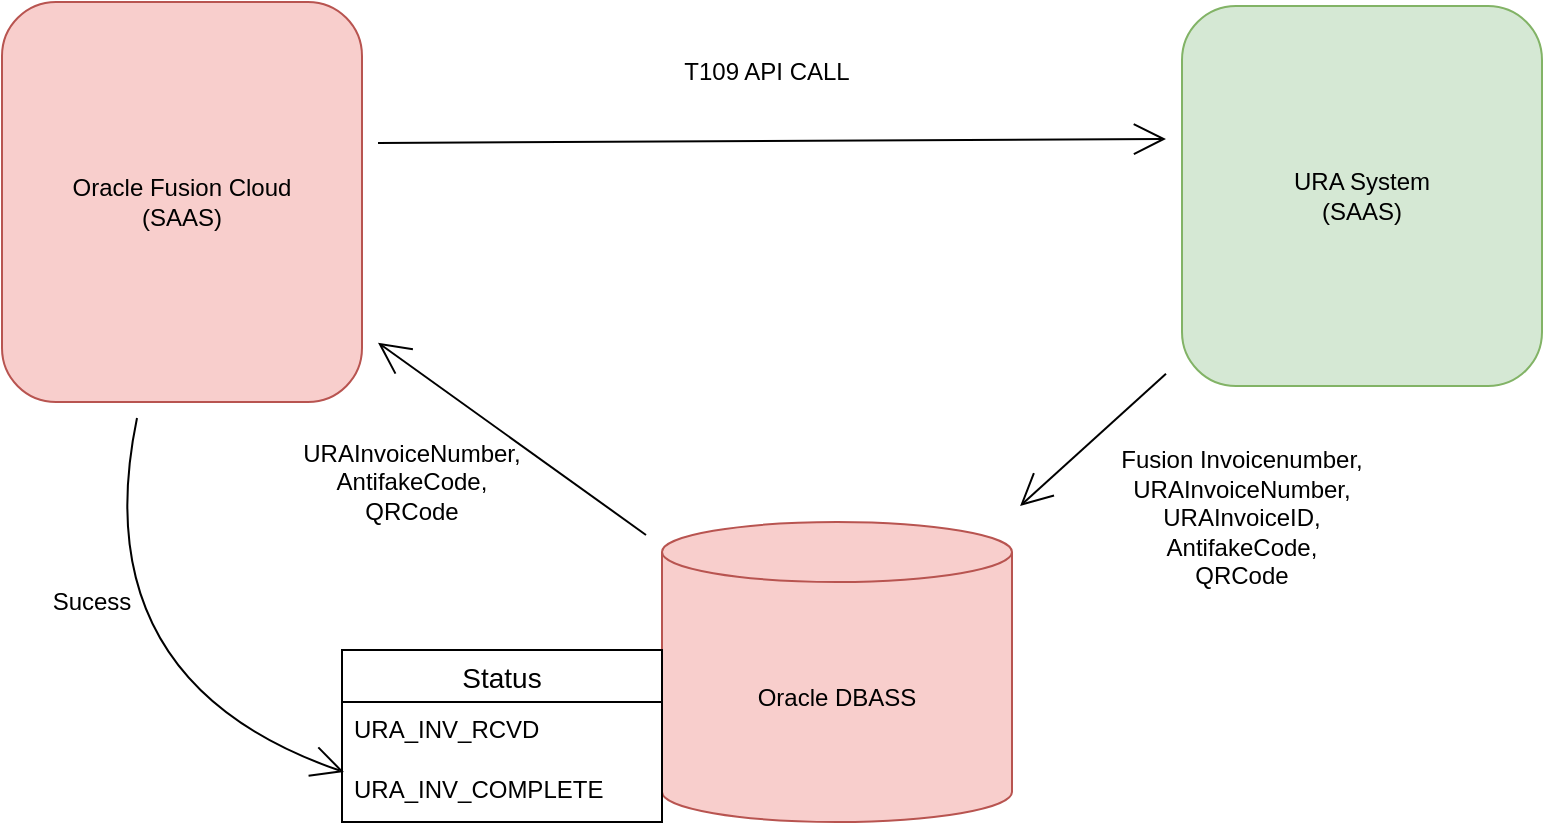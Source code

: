 <mxfile version="15.3.3" type="github">
  <diagram id="8HeUtQUGu5ji-7GCRT2_" name="Page-1">
    <mxGraphModel dx="905" dy="423" grid="1" gridSize="10" guides="1" tooltips="1" connect="1" arrows="1" fold="1" page="1" pageScale="1" pageWidth="850" pageHeight="1100" math="0" shadow="0">
      <root>
        <mxCell id="0" />
        <mxCell id="1" parent="0" />
        <mxCell id="0yW0VmLgAH_ZyGegOOnq-9" style="edgeStyle=none;curved=1;rounded=0;orthogonalLoop=1;jettySize=auto;html=1;endArrow=open;startSize=14;endSize=14;sourcePerimeterSpacing=8;targetPerimeterSpacing=8;" parent="1" edge="1">
          <mxGeometry relative="1" as="geometry">
            <mxPoint x="248" y="140.502" as="sourcePoint" />
            <mxPoint x="642" y="138.498" as="targetPoint" />
          </mxGeometry>
        </mxCell>
        <mxCell id="zuqMHrgULl5Wnxdr1BqJ-23" style="edgeStyle=none;curved=1;rounded=0;orthogonalLoop=1;jettySize=auto;html=1;entryX=0.006;entryY=0.167;entryDx=0;entryDy=0;entryPerimeter=0;endArrow=open;startSize=14;endSize=14;sourcePerimeterSpacing=8;targetPerimeterSpacing=8;" edge="1" parent="1" source="0yW0VmLgAH_ZyGegOOnq-1" target="zuqMHrgULl5Wnxdr1BqJ-13">
          <mxGeometry relative="1" as="geometry">
            <Array as="points">
              <mxPoint x="100" y="410" />
            </Array>
          </mxGeometry>
        </mxCell>
        <mxCell id="0yW0VmLgAH_ZyGegOOnq-1" value="&lt;div&gt;Oracle Fusion Cloud &lt;br&gt;&lt;/div&gt;&lt;div&gt;(SAAS)&lt;br&gt;&lt;/div&gt;" style="rounded=1;whiteSpace=wrap;html=1;hachureGap=4;pointerEvents=0;fillColor=#f8cecc;strokeColor=#b85450;" parent="1" vertex="1">
          <mxGeometry x="60" y="70" width="180" height="200" as="geometry" />
        </mxCell>
        <mxCell id="zuqMHrgULl5Wnxdr1BqJ-6" style="edgeStyle=none;curved=1;rounded=0;orthogonalLoop=1;jettySize=auto;html=1;endArrow=open;startSize=14;endSize=14;sourcePerimeterSpacing=8;targetPerimeterSpacing=8;" edge="1" parent="1" source="0yW0VmLgAH_ZyGegOOnq-2" target="0yW0VmLgAH_ZyGegOOnq-3">
          <mxGeometry relative="1" as="geometry">
            <mxPoint x="744" y="430" as="targetPoint" />
          </mxGeometry>
        </mxCell>
        <mxCell id="0yW0VmLgAH_ZyGegOOnq-2" value="&lt;div&gt;URA System &lt;br&gt;&lt;/div&gt;&lt;div&gt;(SAAS)&lt;br&gt;&lt;/div&gt;" style="rounded=1;whiteSpace=wrap;html=1;hachureGap=4;pointerEvents=0;fillColor=#d5e8d4;strokeColor=#82b366;" parent="1" vertex="1">
          <mxGeometry x="650" y="72" width="180" height="190" as="geometry" />
        </mxCell>
        <mxCell id="zuqMHrgULl5Wnxdr1BqJ-7" style="edgeStyle=none;curved=1;rounded=0;orthogonalLoop=1;jettySize=auto;html=1;endArrow=open;startSize=14;endSize=14;sourcePerimeterSpacing=8;targetPerimeterSpacing=8;" edge="1" parent="1" source="0yW0VmLgAH_ZyGegOOnq-3" target="0yW0VmLgAH_ZyGegOOnq-1">
          <mxGeometry relative="1" as="geometry" />
        </mxCell>
        <mxCell id="0yW0VmLgAH_ZyGegOOnq-3" value="Oracle DBASS" style="shape=cylinder3;whiteSpace=wrap;html=1;boundedLbl=1;backgroundOutline=1;size=15;hachureGap=4;pointerEvents=0;fillColor=#f8cecc;strokeColor=#b85450;" parent="1" vertex="1">
          <mxGeometry x="390" y="330" width="175" height="150" as="geometry" />
        </mxCell>
        <mxCell id="zuqMHrgULl5Wnxdr1BqJ-3" value="T109 API CALL " style="text;html=1;strokeColor=none;fillColor=none;align=center;verticalAlign=middle;whiteSpace=wrap;rounded=0;hachureGap=4;pointerEvents=0;" vertex="1" parent="1">
          <mxGeometry x="370" y="80" width="145" height="50" as="geometry" />
        </mxCell>
        <mxCell id="zuqMHrgULl5Wnxdr1BqJ-8" value="&lt;div&gt;Fusion Invoicenumber,&lt;/div&gt;&lt;div&gt;URAInvoiceNumber,&lt;br&gt;&lt;/div&gt;&lt;div&gt;URAInvoiceID,&lt;/div&gt;&lt;div&gt;AntifakeCode,&lt;/div&gt;&lt;div&gt;QRCode&lt;br&gt;&lt;/div&gt;&lt;div&gt;&lt;br&gt;&lt;/div&gt;" style="text;html=1;strokeColor=none;fillColor=none;align=center;verticalAlign=middle;whiteSpace=wrap;rounded=0;hachureGap=4;pointerEvents=0;" vertex="1" parent="1">
          <mxGeometry x="600" y="290" width="160" height="90" as="geometry" />
        </mxCell>
        <mxCell id="zuqMHrgULl5Wnxdr1BqJ-9" value="&lt;div&gt;&lt;br&gt;&lt;/div&gt;&lt;div&gt;URAInvoiceNumber,&lt;br&gt;&lt;/div&gt;&lt;div&gt;AntifakeCode,&lt;/div&gt;&lt;div&gt;QRCode&lt;br&gt;&lt;/div&gt;&lt;div&gt;&lt;br&gt;&lt;/div&gt;" style="text;html=1;strokeColor=none;fillColor=none;align=center;verticalAlign=middle;whiteSpace=wrap;rounded=0;hachureGap=4;pointerEvents=0;" vertex="1" parent="1">
          <mxGeometry x="200" y="280" width="130" height="60" as="geometry" />
        </mxCell>
        <mxCell id="zuqMHrgULl5Wnxdr1BqJ-11" value="Status " style="swimlane;fontStyle=0;childLayout=stackLayout;horizontal=1;startSize=26;horizontalStack=0;resizeParent=1;resizeParentMax=0;resizeLast=0;collapsible=1;marginBottom=0;align=center;fontSize=14;hachureGap=4;pointerEvents=0;" vertex="1" parent="1">
          <mxGeometry x="230" y="394" width="160" height="86" as="geometry" />
        </mxCell>
        <mxCell id="zuqMHrgULl5Wnxdr1BqJ-12" value="URA_INV_RCVD" style="text;strokeColor=none;fillColor=none;spacingLeft=4;spacingRight=4;overflow=hidden;rotatable=0;points=[[0,0.5],[1,0.5]];portConstraint=eastwest;fontSize=12;" vertex="1" parent="zuqMHrgULl5Wnxdr1BqJ-11">
          <mxGeometry y="26" width="160" height="30" as="geometry" />
        </mxCell>
        <mxCell id="zuqMHrgULl5Wnxdr1BqJ-13" value="URA_INV_COMPLETE" style="text;strokeColor=none;fillColor=none;spacingLeft=4;spacingRight=4;overflow=hidden;rotatable=0;points=[[0,0.5],[1,0.5]];portConstraint=eastwest;fontSize=12;" vertex="1" parent="zuqMHrgULl5Wnxdr1BqJ-11">
          <mxGeometry y="56" width="160" height="30" as="geometry" />
        </mxCell>
        <mxCell id="zuqMHrgULl5Wnxdr1BqJ-24" value="Sucess" style="text;html=1;strokeColor=none;fillColor=none;align=center;verticalAlign=middle;whiteSpace=wrap;rounded=0;hachureGap=4;pointerEvents=0;" vertex="1" parent="1">
          <mxGeometry x="80" y="360" width="50" height="20" as="geometry" />
        </mxCell>
      </root>
    </mxGraphModel>
  </diagram>
</mxfile>
